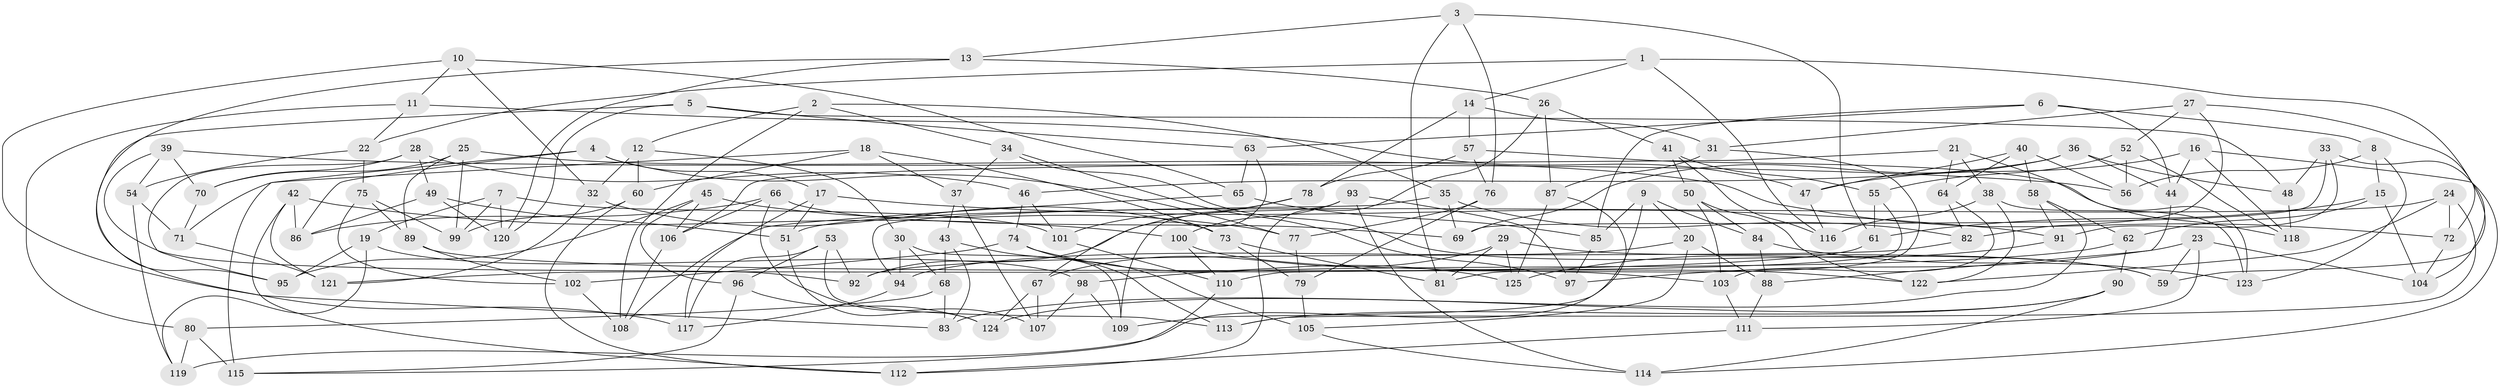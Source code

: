 // coarse degree distribution, {6: 0.5512820512820513, 4: 0.3974358974358974, 5: 0.05128205128205128}
// Generated by graph-tools (version 1.1) at 2025/42/03/06/25 10:42:19]
// undirected, 125 vertices, 250 edges
graph export_dot {
graph [start="1"]
  node [color=gray90,style=filled];
  1;
  2;
  3;
  4;
  5;
  6;
  7;
  8;
  9;
  10;
  11;
  12;
  13;
  14;
  15;
  16;
  17;
  18;
  19;
  20;
  21;
  22;
  23;
  24;
  25;
  26;
  27;
  28;
  29;
  30;
  31;
  32;
  33;
  34;
  35;
  36;
  37;
  38;
  39;
  40;
  41;
  42;
  43;
  44;
  45;
  46;
  47;
  48;
  49;
  50;
  51;
  52;
  53;
  54;
  55;
  56;
  57;
  58;
  59;
  60;
  61;
  62;
  63;
  64;
  65;
  66;
  67;
  68;
  69;
  70;
  71;
  72;
  73;
  74;
  75;
  76;
  77;
  78;
  79;
  80;
  81;
  82;
  83;
  84;
  85;
  86;
  87;
  88;
  89;
  90;
  91;
  92;
  93;
  94;
  95;
  96;
  97;
  98;
  99;
  100;
  101;
  102;
  103;
  104;
  105;
  106;
  107;
  108;
  109;
  110;
  111;
  112;
  113;
  114;
  115;
  116;
  117;
  118;
  119;
  120;
  121;
  122;
  123;
  124;
  125;
  1 -- 22;
  1 -- 14;
  1 -- 72;
  1 -- 116;
  2 -- 34;
  2 -- 108;
  2 -- 35;
  2 -- 12;
  3 -- 81;
  3 -- 76;
  3 -- 61;
  3 -- 13;
  4 -- 17;
  4 -- 77;
  4 -- 86;
  4 -- 115;
  5 -- 120;
  5 -- 63;
  5 -- 117;
  5 -- 48;
  6 -- 8;
  6 -- 85;
  6 -- 44;
  6 -- 63;
  7 -- 101;
  7 -- 99;
  7 -- 19;
  7 -- 120;
  8 -- 56;
  8 -- 123;
  8 -- 15;
  9 -- 20;
  9 -- 85;
  9 -- 84;
  9 -- 109;
  10 -- 11;
  10 -- 65;
  10 -- 83;
  10 -- 32;
  11 -- 22;
  11 -- 80;
  11 -- 47;
  12 -- 32;
  12 -- 30;
  12 -- 60;
  13 -- 120;
  13 -- 26;
  13 -- 95;
  14 -- 78;
  14 -- 57;
  14 -- 31;
  15 -- 61;
  15 -- 104;
  15 -- 62;
  16 -- 47;
  16 -- 118;
  16 -- 114;
  16 -- 44;
  17 -- 91;
  17 -- 117;
  17 -- 51;
  18 -- 37;
  18 -- 73;
  18 -- 60;
  18 -- 71;
  19 -- 119;
  19 -- 95;
  19 -- 98;
  20 -- 105;
  20 -- 94;
  20 -- 88;
  21 -- 123;
  21 -- 38;
  21 -- 106;
  21 -- 64;
  22 -- 75;
  22 -- 54;
  23 -- 59;
  23 -- 111;
  23 -- 97;
  23 -- 104;
  24 -- 51;
  24 -- 72;
  24 -- 122;
  24 -- 113;
  25 -- 72;
  25 -- 70;
  25 -- 99;
  25 -- 89;
  26 -- 112;
  26 -- 41;
  26 -- 87;
  27 -- 82;
  27 -- 59;
  27 -- 31;
  27 -- 52;
  28 -- 46;
  28 -- 95;
  28 -- 70;
  28 -- 49;
  29 -- 81;
  29 -- 67;
  29 -- 125;
  29 -- 59;
  30 -- 94;
  30 -- 109;
  30 -- 68;
  31 -- 87;
  31 -- 81;
  32 -- 121;
  32 -- 73;
  33 -- 91;
  33 -- 48;
  33 -- 104;
  33 -- 69;
  34 -- 37;
  34 -- 97;
  34 -- 59;
  35 -- 94;
  35 -- 82;
  35 -- 69;
  36 -- 44;
  36 -- 69;
  36 -- 48;
  36 -- 46;
  37 -- 43;
  37 -- 107;
  38 -- 116;
  38 -- 123;
  38 -- 122;
  39 -- 92;
  39 -- 56;
  39 -- 54;
  39 -- 70;
  40 -- 58;
  40 -- 47;
  40 -- 64;
  40 -- 56;
  41 -- 55;
  41 -- 116;
  41 -- 50;
  42 -- 100;
  42 -- 86;
  42 -- 121;
  42 -- 112;
  43 -- 68;
  43 -- 83;
  43 -- 113;
  44 -- 88;
  45 -- 96;
  45 -- 77;
  45 -- 95;
  45 -- 106;
  46 -- 101;
  46 -- 74;
  47 -- 116;
  48 -- 118;
  49 -- 120;
  49 -- 51;
  49 -- 86;
  50 -- 122;
  50 -- 103;
  50 -- 84;
  51 -- 124;
  52 -- 55;
  52 -- 56;
  52 -- 118;
  53 -- 96;
  53 -- 92;
  53 -- 117;
  53 -- 113;
  54 -- 71;
  54 -- 119;
  55 -- 110;
  55 -- 61;
  57 -- 78;
  57 -- 118;
  57 -- 76;
  58 -- 91;
  58 -- 83;
  58 -- 62;
  60 -- 99;
  60 -- 112;
  61 -- 121;
  62 -- 98;
  62 -- 90;
  63 -- 67;
  63 -- 65;
  64 -- 82;
  64 -- 103;
  65 -- 85;
  65 -- 108;
  66 -- 107;
  66 -- 86;
  66 -- 106;
  66 -- 69;
  67 -- 124;
  67 -- 107;
  68 -- 80;
  68 -- 83;
  70 -- 71;
  71 -- 121;
  72 -- 104;
  73 -- 79;
  73 -- 81;
  74 -- 105;
  74 -- 125;
  74 -- 102;
  75 -- 99;
  75 -- 102;
  75 -- 89;
  76 -- 79;
  76 -- 77;
  77 -- 79;
  78 -- 92;
  78 -- 101;
  79 -- 105;
  80 -- 115;
  80 -- 119;
  82 -- 92;
  84 -- 88;
  84 -- 123;
  85 -- 97;
  87 -- 119;
  87 -- 125;
  88 -- 111;
  89 -- 102;
  89 -- 103;
  90 -- 124;
  90 -- 113;
  90 -- 114;
  91 -- 125;
  93 -- 100;
  93 -- 109;
  93 -- 97;
  93 -- 114;
  94 -- 117;
  96 -- 124;
  96 -- 115;
  98 -- 109;
  98 -- 107;
  100 -- 110;
  100 -- 122;
  101 -- 110;
  102 -- 108;
  103 -- 111;
  105 -- 114;
  106 -- 108;
  110 -- 115;
  111 -- 112;
}
